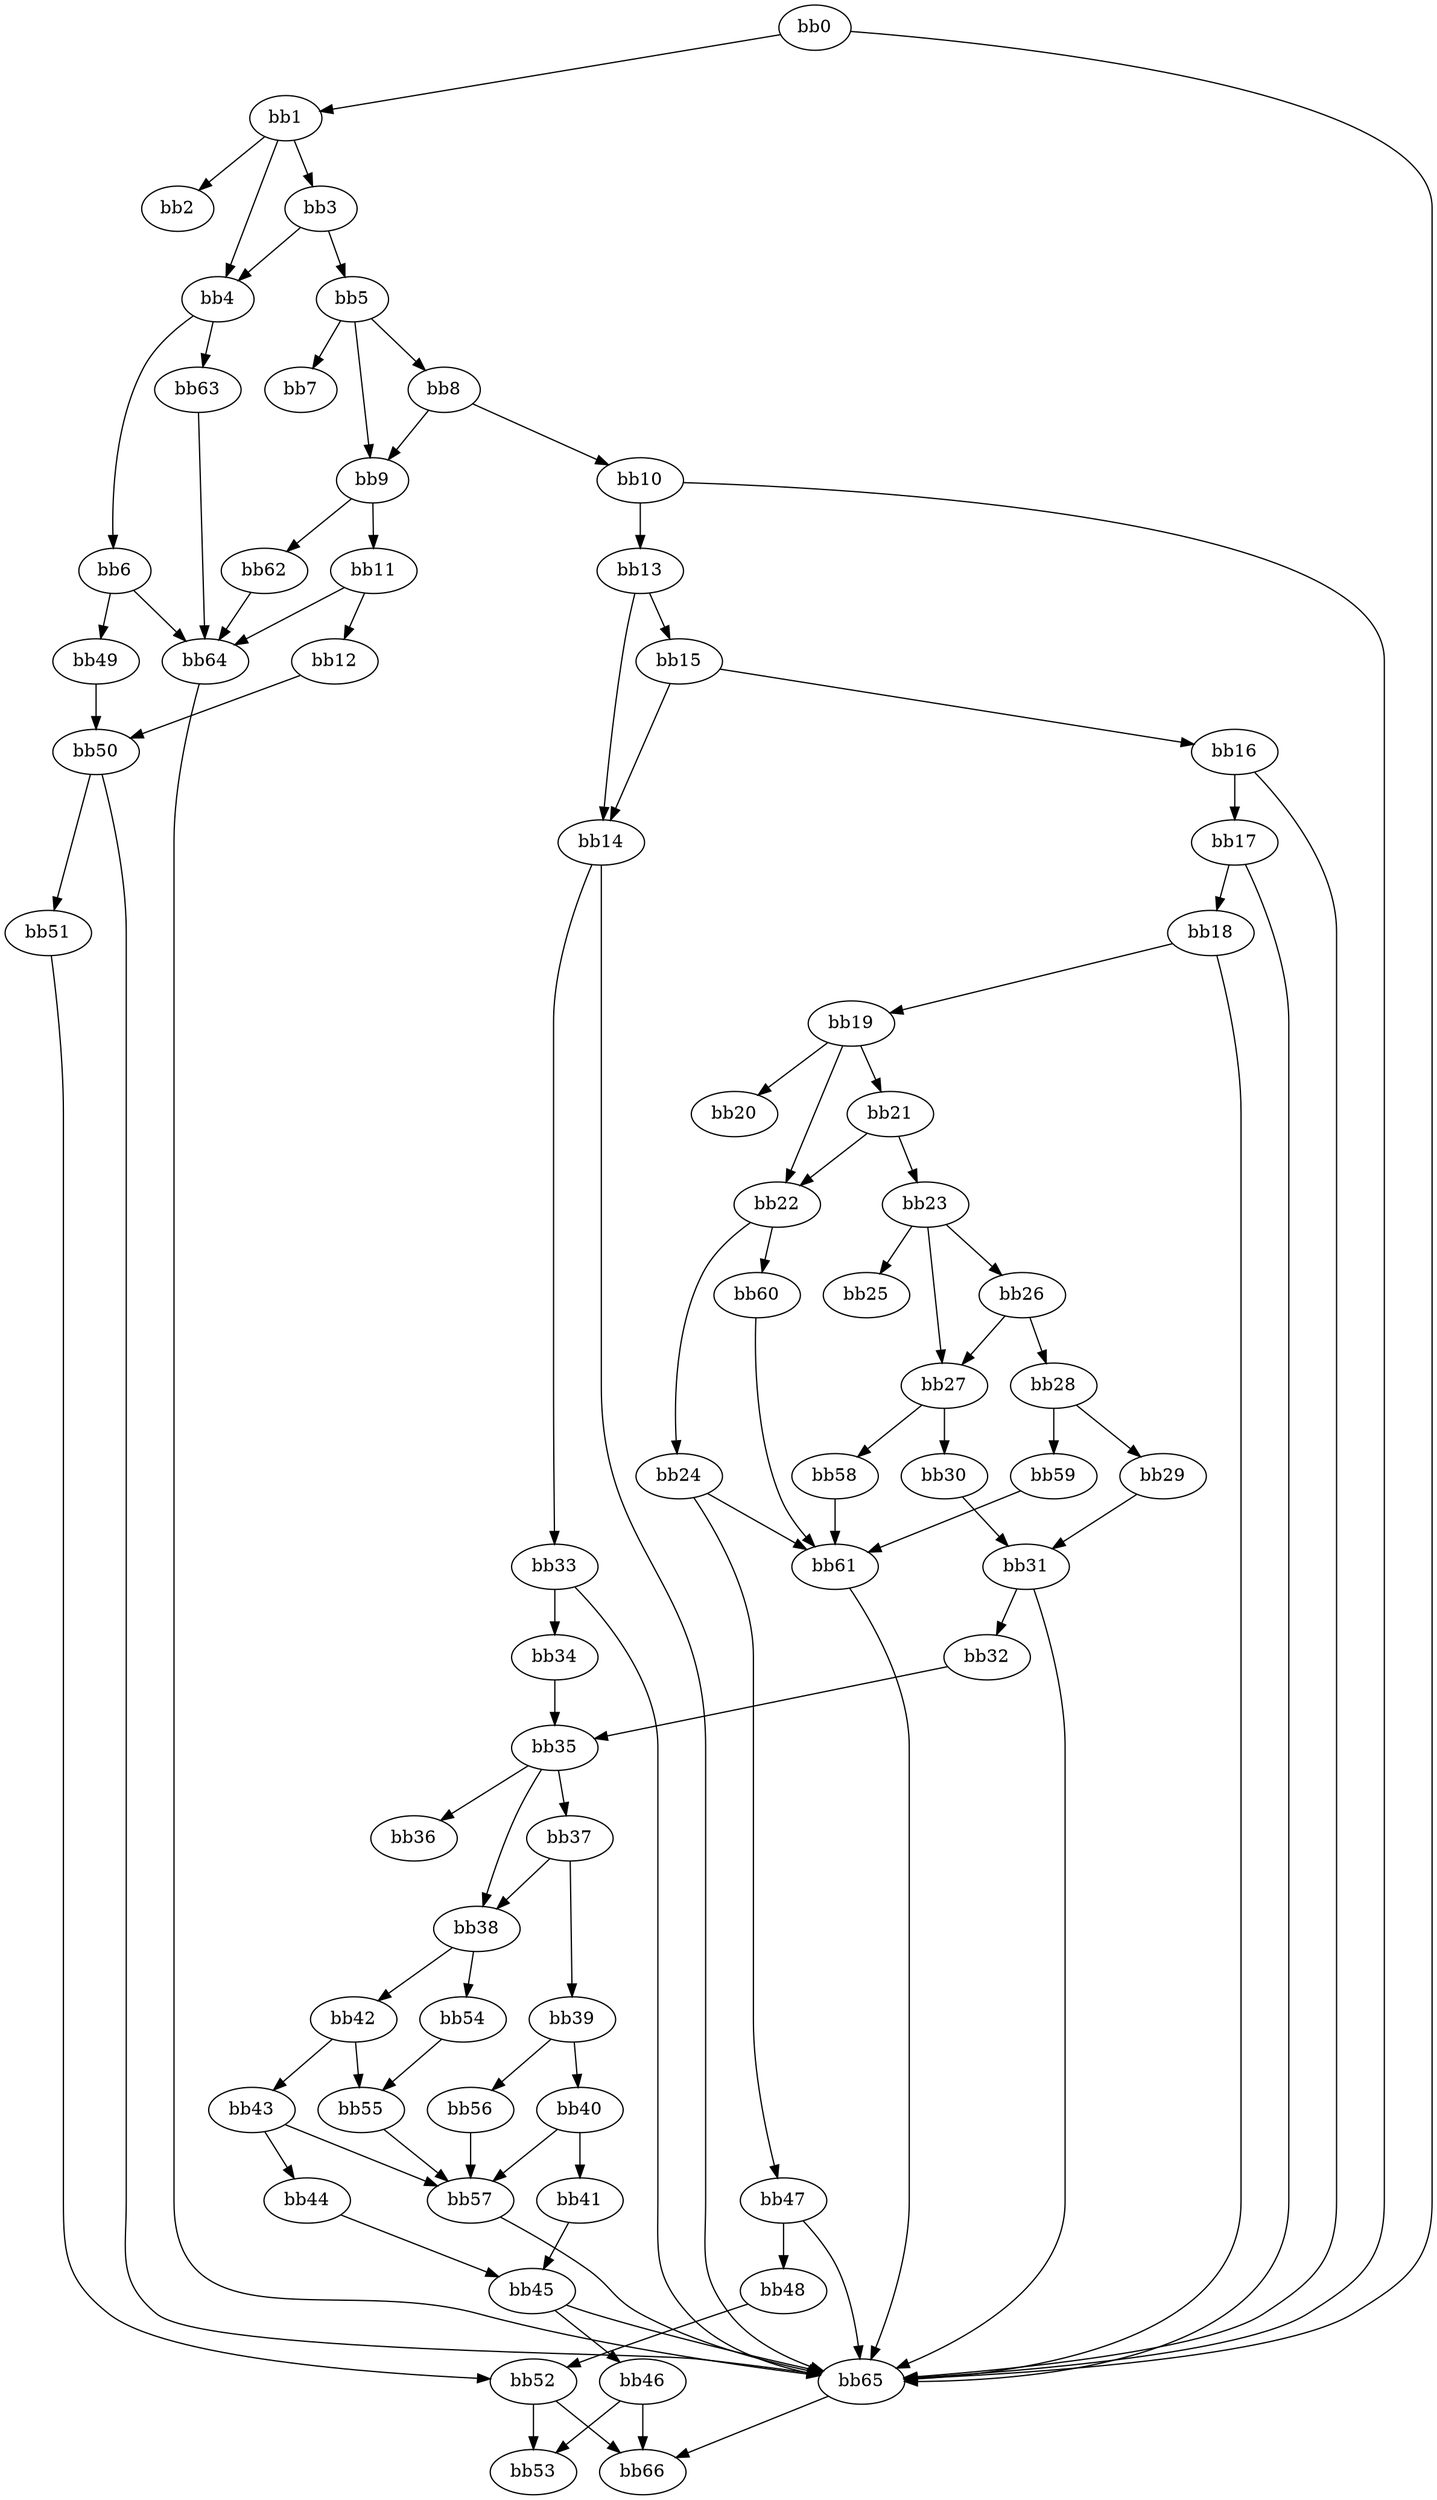 digraph {
    0 [ label = "bb0\l" ]
    1 [ label = "bb1\l" ]
    2 [ label = "bb2\l" ]
    3 [ label = "bb3\l" ]
    4 [ label = "bb4\l" ]
    5 [ label = "bb5\l" ]
    6 [ label = "bb6\l" ]
    7 [ label = "bb7\l" ]
    8 [ label = "bb8\l" ]
    9 [ label = "bb9\l" ]
    10 [ label = "bb10\l" ]
    11 [ label = "bb11\l" ]
    12 [ label = "bb12\l" ]
    13 [ label = "bb13\l" ]
    14 [ label = "bb14\l" ]
    15 [ label = "bb15\l" ]
    16 [ label = "bb16\l" ]
    17 [ label = "bb17\l" ]
    18 [ label = "bb18\l" ]
    19 [ label = "bb19\l" ]
    20 [ label = "bb20\l" ]
    21 [ label = "bb21\l" ]
    22 [ label = "bb22\l" ]
    23 [ label = "bb23\l" ]
    24 [ label = "bb24\l" ]
    25 [ label = "bb25\l" ]
    26 [ label = "bb26\l" ]
    27 [ label = "bb27\l" ]
    28 [ label = "bb28\l" ]
    29 [ label = "bb29\l" ]
    30 [ label = "bb30\l" ]
    31 [ label = "bb31\l" ]
    32 [ label = "bb32\l" ]
    33 [ label = "bb33\l" ]
    34 [ label = "bb34\l" ]
    35 [ label = "bb35\l" ]
    36 [ label = "bb36\l" ]
    37 [ label = "bb37\l" ]
    38 [ label = "bb38\l" ]
    39 [ label = "bb39\l" ]
    40 [ label = "bb40\l" ]
    41 [ label = "bb41\l" ]
    42 [ label = "bb42\l" ]
    43 [ label = "bb43\l" ]
    44 [ label = "bb44\l" ]
    45 [ label = "bb45\l" ]
    46 [ label = "bb46\l" ]
    47 [ label = "bb47\l" ]
    48 [ label = "bb48\l" ]
    49 [ label = "bb49\l" ]
    50 [ label = "bb50\l" ]
    51 [ label = "bb51\l" ]
    52 [ label = "bb52\l" ]
    53 [ label = "bb53\l" ]
    54 [ label = "bb54\l" ]
    55 [ label = "bb55\l" ]
    56 [ label = "bb56\l" ]
    57 [ label = "bb57\l" ]
    58 [ label = "bb58\l" ]
    59 [ label = "bb59\l" ]
    60 [ label = "bb60\l" ]
    61 [ label = "bb61\l" ]
    62 [ label = "bb62\l" ]
    63 [ label = "bb63\l" ]
    64 [ label = "bb64\l" ]
    65 [ label = "bb65\l" ]
    66 [ label = "bb66\l" ]
    0 -> 1 [ ]
    0 -> 65 [ ]
    1 -> 2 [ ]
    1 -> 3 [ ]
    1 -> 4 [ ]
    3 -> 4 [ ]
    3 -> 5 [ ]
    4 -> 6 [ ]
    4 -> 63 [ ]
    5 -> 7 [ ]
    5 -> 8 [ ]
    5 -> 9 [ ]
    6 -> 49 [ ]
    6 -> 64 [ ]
    8 -> 9 [ ]
    8 -> 10 [ ]
    9 -> 11 [ ]
    9 -> 62 [ ]
    10 -> 13 [ ]
    10 -> 65 [ ]
    11 -> 12 [ ]
    11 -> 64 [ ]
    12 -> 50 [ ]
    13 -> 14 [ ]
    13 -> 15 [ ]
    14 -> 33 [ ]
    14 -> 65 [ ]
    15 -> 14 [ ]
    15 -> 16 [ ]
    16 -> 17 [ ]
    16 -> 65 [ ]
    17 -> 18 [ ]
    17 -> 65 [ ]
    18 -> 19 [ ]
    18 -> 65 [ ]
    19 -> 20 [ ]
    19 -> 21 [ ]
    19 -> 22 [ ]
    21 -> 22 [ ]
    21 -> 23 [ ]
    22 -> 24 [ ]
    22 -> 60 [ ]
    23 -> 25 [ ]
    23 -> 26 [ ]
    23 -> 27 [ ]
    24 -> 47 [ ]
    24 -> 61 [ ]
    26 -> 27 [ ]
    26 -> 28 [ ]
    27 -> 30 [ ]
    27 -> 58 [ ]
    28 -> 29 [ ]
    28 -> 59 [ ]
    29 -> 31 [ ]
    30 -> 31 [ ]
    31 -> 32 [ ]
    31 -> 65 [ ]
    32 -> 35 [ ]
    33 -> 34 [ ]
    33 -> 65 [ ]
    34 -> 35 [ ]
    35 -> 36 [ ]
    35 -> 37 [ ]
    35 -> 38 [ ]
    37 -> 38 [ ]
    37 -> 39 [ ]
    38 -> 42 [ ]
    38 -> 54 [ ]
    39 -> 40 [ ]
    39 -> 56 [ ]
    40 -> 41 [ ]
    40 -> 57 [ ]
    41 -> 45 [ ]
    42 -> 43 [ ]
    42 -> 55 [ ]
    43 -> 44 [ ]
    43 -> 57 [ ]
    44 -> 45 [ ]
    45 -> 46 [ ]
    45 -> 65 [ ]
    46 -> 53 [ ]
    46 -> 66 [ ]
    47 -> 48 [ ]
    47 -> 65 [ ]
    48 -> 52 [ ]
    49 -> 50 [ ]
    50 -> 51 [ ]
    50 -> 65 [ ]
    51 -> 52 [ ]
    52 -> 53 [ ]
    52 -> 66 [ ]
    54 -> 55 [ ]
    55 -> 57 [ ]
    56 -> 57 [ ]
    57 -> 65 [ ]
    58 -> 61 [ ]
    59 -> 61 [ ]
    60 -> 61 [ ]
    61 -> 65 [ ]
    62 -> 64 [ ]
    63 -> 64 [ ]
    64 -> 65 [ ]
    65 -> 66 [ ]
}

